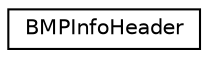digraph "Graphical Class Hierarchy"
{
  edge [fontname="Helvetica",fontsize="10",labelfontname="Helvetica",labelfontsize="10"];
  node [fontname="Helvetica",fontsize="10",shape=record];
  rankdir="LR";
  Node1 [label="BMPInfoHeader",height=0.2,width=0.4,color="black", fillcolor="white", style="filled",URL="$struct_b_m_p_info_header.html"];
}
